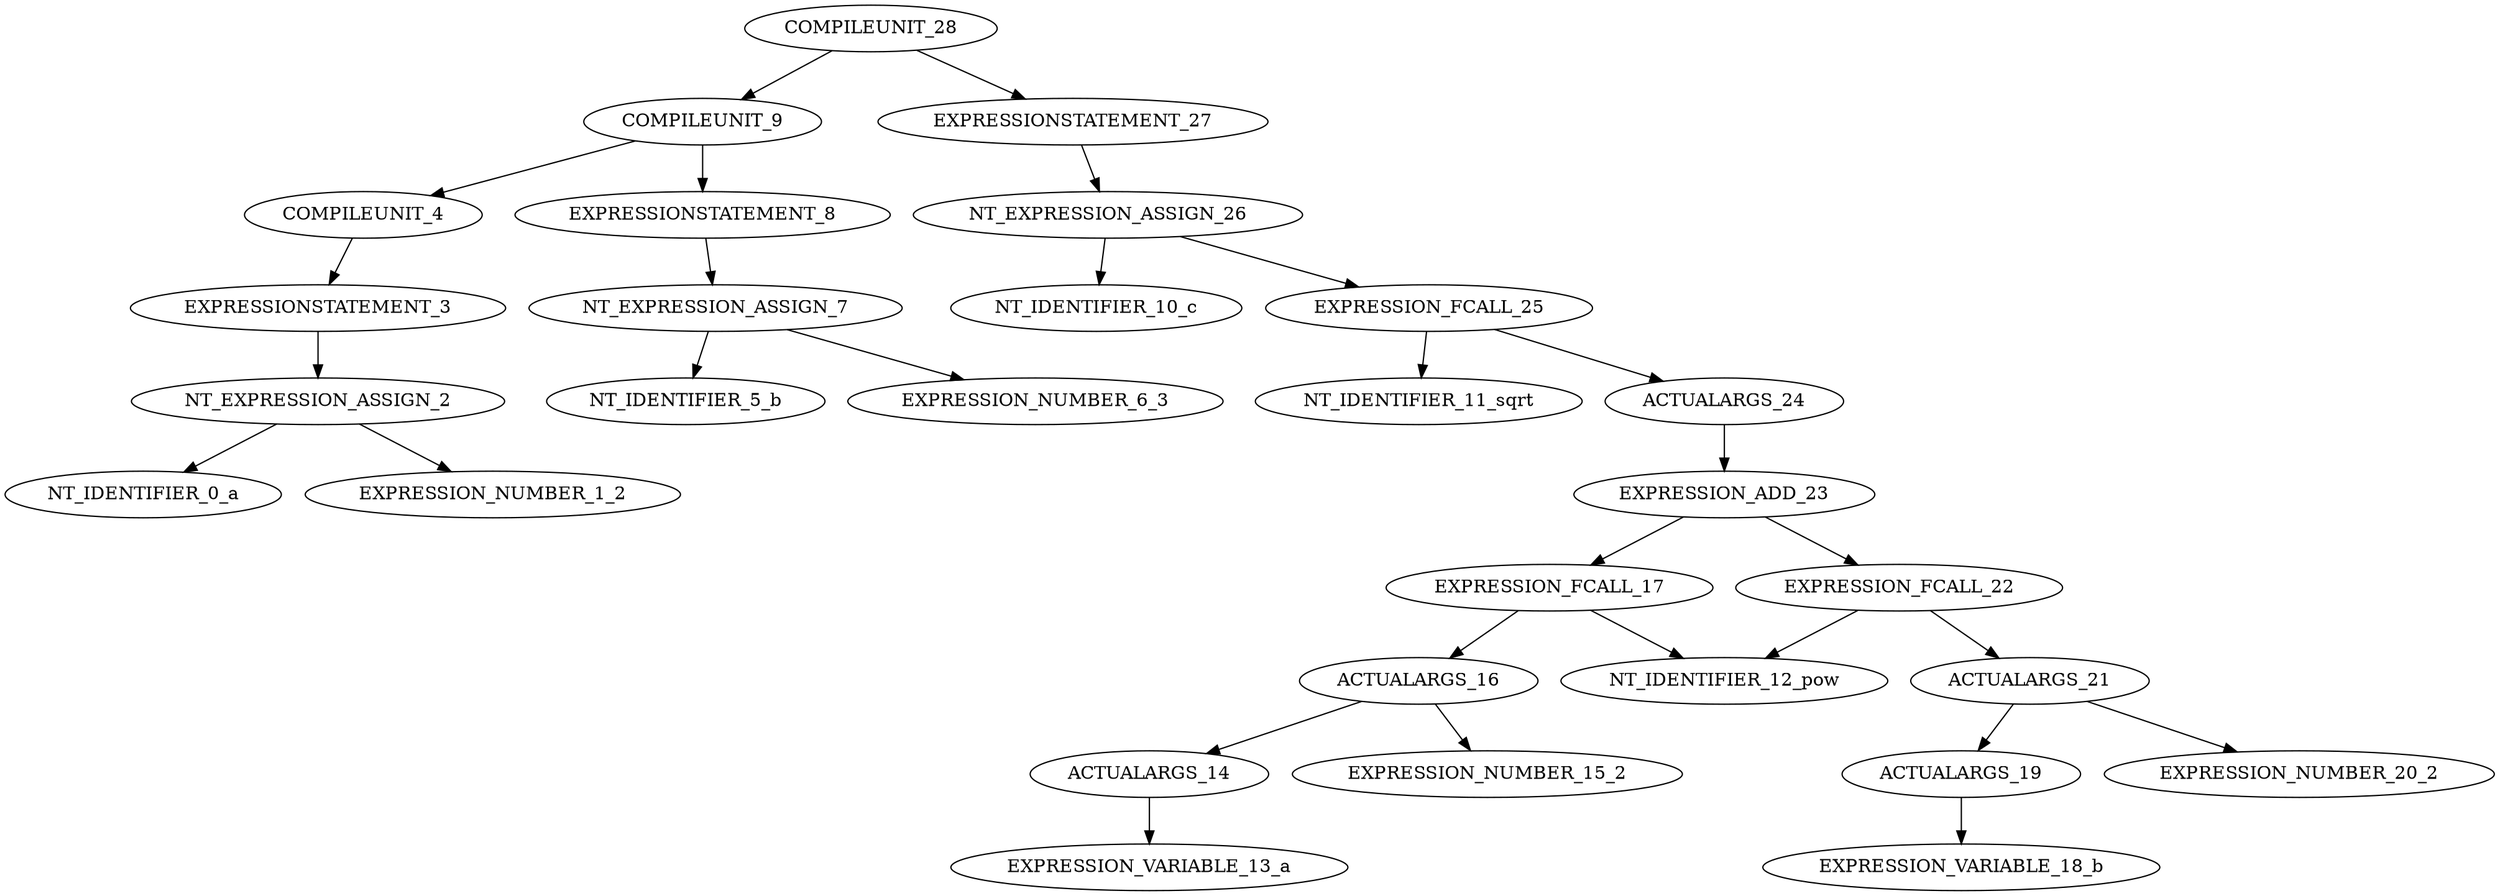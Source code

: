digraph G{
"COMPILEUNIT_28"->"COMPILEUNIT_9";
"COMPILEUNIT_9"->"COMPILEUNIT_4";
"COMPILEUNIT_4"->"EXPRESSIONSTATEMENT_3";
"EXPRESSIONSTATEMENT_3"->"NT_EXPRESSION_ASSIGN_2";
"NT_EXPRESSION_ASSIGN_2"->"NT_IDENTIFIER_0_a";
"NT_EXPRESSION_ASSIGN_2"->"EXPRESSION_NUMBER_1_2";
"COMPILEUNIT_9"->"EXPRESSIONSTATEMENT_8";
"EXPRESSIONSTATEMENT_8"->"NT_EXPRESSION_ASSIGN_7";
"NT_EXPRESSION_ASSIGN_7"->"NT_IDENTIFIER_5_b";
"NT_EXPRESSION_ASSIGN_7"->"EXPRESSION_NUMBER_6_3";
"COMPILEUNIT_28"->"EXPRESSIONSTATEMENT_27";
"EXPRESSIONSTATEMENT_27"->"NT_EXPRESSION_ASSIGN_26";
"NT_EXPRESSION_ASSIGN_26"->"NT_IDENTIFIER_10_c";
"NT_EXPRESSION_ASSIGN_26"->"EXPRESSION_FCALL_25";
"EXPRESSION_FCALL_25"->"NT_IDENTIFIER_11_sqrt";
"EXPRESSION_FCALL_25"->"ACTUALARGS_24";
"ACTUALARGS_24"->"EXPRESSION_ADD_23";
"EXPRESSION_ADD_23"->"EXPRESSION_FCALL_17";
"EXPRESSION_FCALL_17"->"NT_IDENTIFIER_12_pow";
"EXPRESSION_FCALL_17"->"ACTUALARGS_16";
"ACTUALARGS_16"->"ACTUALARGS_14";
"ACTUALARGS_14"->"EXPRESSION_VARIABLE_13_a";
"ACTUALARGS_16"->"EXPRESSION_NUMBER_15_2";
"EXPRESSION_ADD_23"->"EXPRESSION_FCALL_22";
"EXPRESSION_FCALL_22"->"NT_IDENTIFIER_12_pow";
"EXPRESSION_FCALL_22"->"ACTUALARGS_21";
"ACTUALARGS_21"->"ACTUALARGS_19";
"ACTUALARGS_19"->"EXPRESSION_VARIABLE_18_b";
"ACTUALARGS_21"->"EXPRESSION_NUMBER_20_2";
}